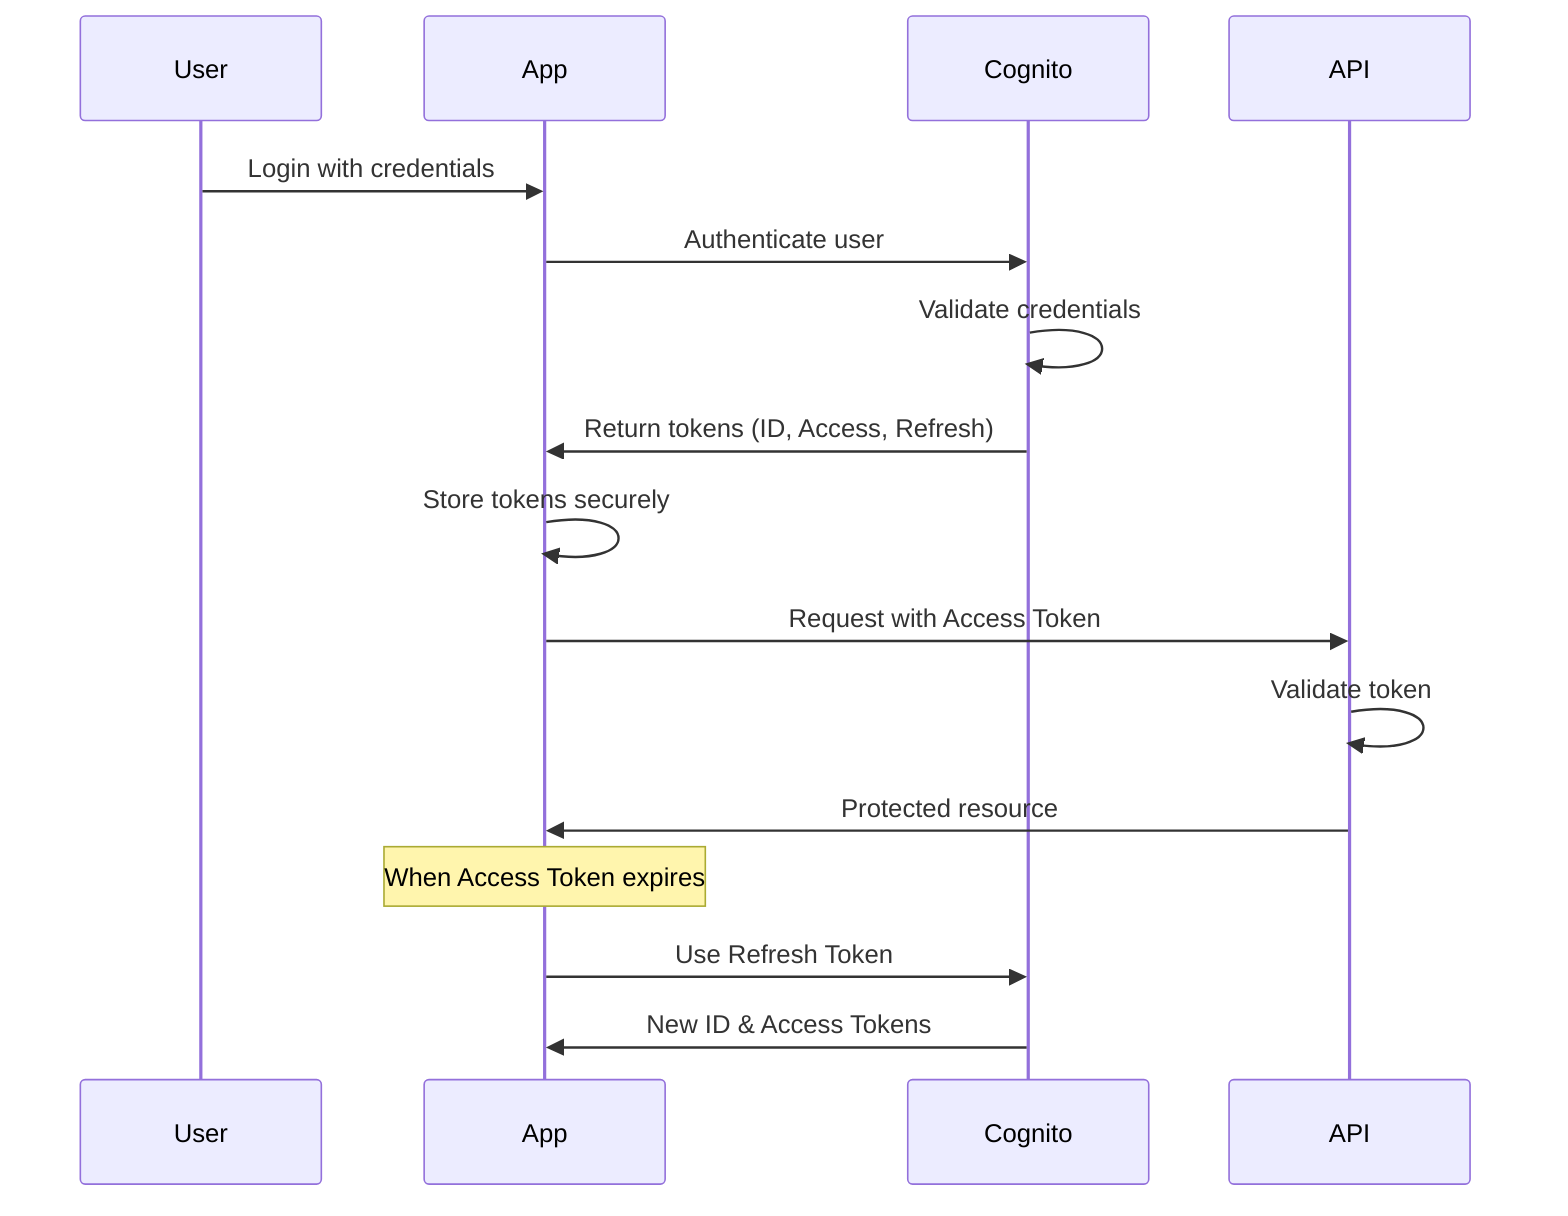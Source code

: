 sequenceDiagram
    participant User
    participant App
    participant Cognito
    participant API

    User->>App: Login with credentials
    App->>Cognito: Authenticate user
    Cognito->>Cognito: Validate credentials
    Cognito->>App: Return tokens (ID, Access, Refresh)
    App->>App: Store tokens securely
    App->>API: Request with Access Token
    API->>API: Validate token
    API->>App: Protected resource
    Note over App: When Access Token expires
    App->>Cognito: Use Refresh Token
    Cognito->>App: New ID & Access Tokens